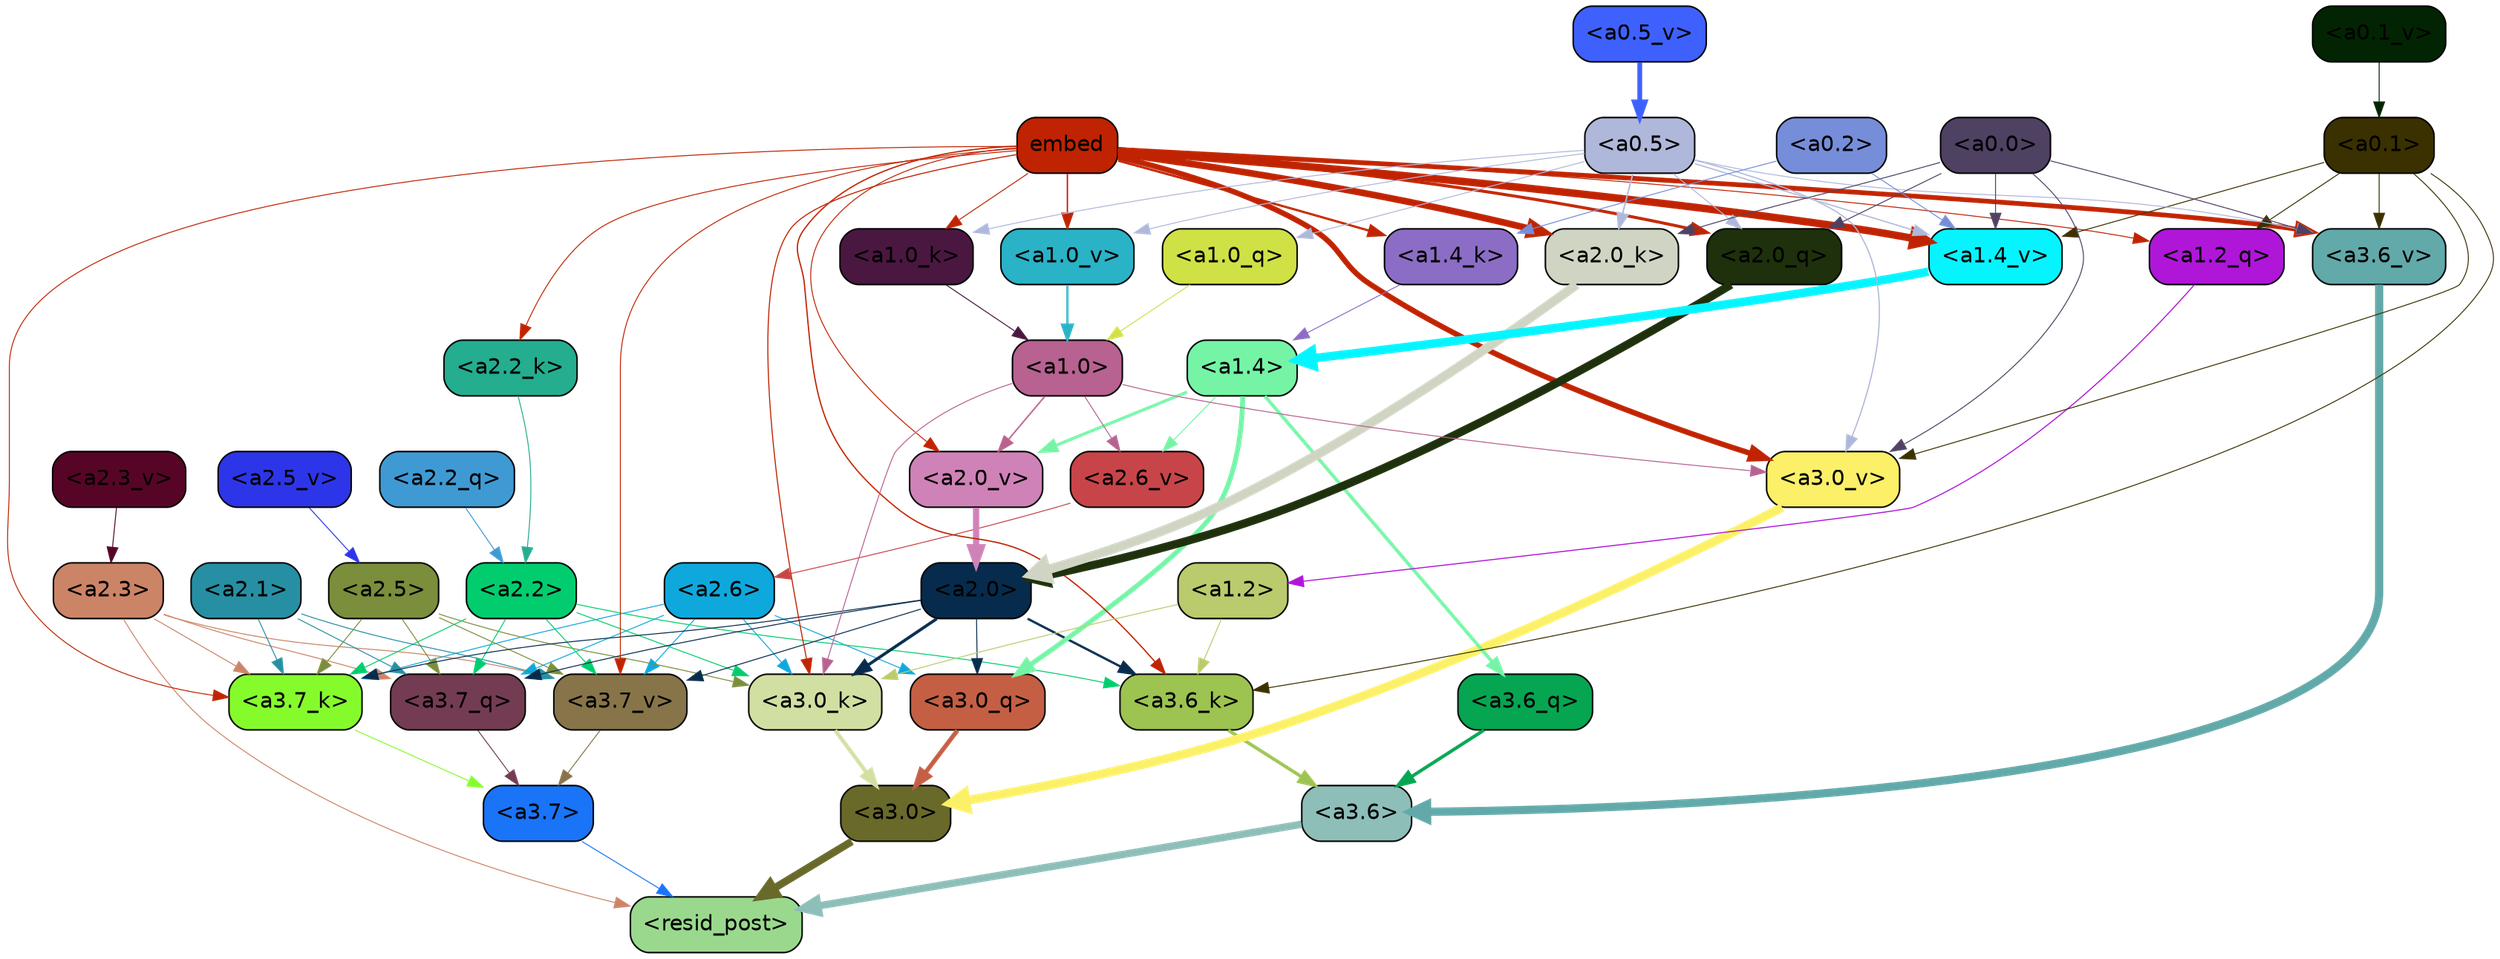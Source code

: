 strict digraph "" {
	graph [bgcolor=transparent,
		layout=dot,
		overlap=false,
		splines=true
	];
	"<a3.7>"	[color=black,
		fillcolor="#1974f8",
		fontname=Helvetica,
		shape=box,
		style="filled, rounded"];
	"<resid_post>"	[color=black,
		fillcolor="#9ad98d",
		fontname=Helvetica,
		shape=box,
		style="filled, rounded"];
	"<a3.7>" -> "<resid_post>"	[color="#1974f8",
		penwidth=0.6];
	"<a3.6>"	[color=black,
		fillcolor="#8dbeb8",
		fontname=Helvetica,
		shape=box,
		style="filled, rounded"];
	"<a3.6>" -> "<resid_post>"	[color="#8dbeb8",
		penwidth=4.7534414529800415];
	"<a3.0>"	[color=black,
		fillcolor="#69692a",
		fontname=Helvetica,
		shape=box,
		style="filled, rounded"];
	"<a3.0>" -> "<resid_post>"	[color="#69692a",
		penwidth=4.898576855659485];
	"<a2.3>"	[color=black,
		fillcolor="#cc8467",
		fontname=Helvetica,
		shape=box,
		style="filled, rounded"];
	"<a2.3>" -> "<resid_post>"	[color="#cc8467",
		penwidth=0.6];
	"<a3.7_q>"	[color=black,
		fillcolor="#743c53",
		fontname=Helvetica,
		shape=box,
		style="filled, rounded"];
	"<a2.3>" -> "<a3.7_q>"	[color="#cc8467",
		penwidth=0.6];
	"<a3.7_k>"	[color=black,
		fillcolor="#85fb2c",
		fontname=Helvetica,
		shape=box,
		style="filled, rounded"];
	"<a2.3>" -> "<a3.7_k>"	[color="#cc8467",
		penwidth=0.6];
	"<a3.7_v>"	[color=black,
		fillcolor="#877549",
		fontname=Helvetica,
		shape=box,
		style="filled, rounded"];
	"<a2.3>" -> "<a3.7_v>"	[color="#cc8467",
		penwidth=0.6];
	"<a3.7_q>" -> "<a3.7>"	[color="#743c53",
		penwidth=0.6];
	"<a3.6_q>"	[color=black,
		fillcolor="#06a551",
		fontname=Helvetica,
		shape=box,
		style="filled, rounded"];
	"<a3.6_q>" -> "<a3.6>"	[color="#06a551",
		penwidth=2.160832464694977];
	"<a3.0_q>"	[color=black,
		fillcolor="#c45f44",
		fontname=Helvetica,
		shape=box,
		style="filled, rounded"];
	"<a3.0_q>" -> "<a3.0>"	[color="#c45f44",
		penwidth=2.870753765106201];
	"<a3.7_k>" -> "<a3.7>"	[color="#85fb2c",
		penwidth=0.6];
	"<a3.6_k>"	[color=black,
		fillcolor="#9dc351",
		fontname=Helvetica,
		shape=box,
		style="filled, rounded"];
	"<a3.6_k>" -> "<a3.6>"	[color="#9dc351",
		penwidth=2.13908451795578];
	"<a3.0_k>"	[color=black,
		fillcolor="#d1dfa3",
		fontname=Helvetica,
		shape=box,
		style="filled, rounded"];
	"<a3.0_k>" -> "<a3.0>"	[color="#d1dfa3",
		penwidth=2.520303964614868];
	"<a3.7_v>" -> "<a3.7>"	[color="#877549",
		penwidth=0.6];
	"<a3.6_v>"	[color=black,
		fillcolor="#62a9a9",
		fontname=Helvetica,
		shape=box,
		style="filled, rounded"];
	"<a3.6_v>" -> "<a3.6>"	[color="#62a9a9",
		penwidth=5.297133803367615];
	"<a3.0_v>"	[color=black,
		fillcolor="#fcf068",
		fontname=Helvetica,
		shape=box,
		style="filled, rounded"];
	"<a3.0_v>" -> "<a3.0>"	[color="#fcf068",
		penwidth=5.680712580680847];
	"<a2.6>"	[color=black,
		fillcolor="#0fa8dd",
		fontname=Helvetica,
		shape=box,
		style="filled, rounded"];
	"<a2.6>" -> "<a3.7_q>"	[color="#0fa8dd",
		penwidth=0.6];
	"<a2.6>" -> "<a3.0_q>"	[color="#0fa8dd",
		penwidth=0.6];
	"<a2.6>" -> "<a3.7_k>"	[color="#0fa8dd",
		penwidth=0.6];
	"<a2.6>" -> "<a3.0_k>"	[color="#0fa8dd",
		penwidth=0.6];
	"<a2.6>" -> "<a3.7_v>"	[color="#0fa8dd",
		penwidth=0.6];
	"<a2.5>"	[color=black,
		fillcolor="#7a8e3b",
		fontname=Helvetica,
		shape=box,
		style="filled, rounded"];
	"<a2.5>" -> "<a3.7_q>"	[color="#7a8e3b",
		penwidth=0.6];
	"<a2.5>" -> "<a3.7_k>"	[color="#7a8e3b",
		penwidth=0.6];
	"<a2.5>" -> "<a3.0_k>"	[color="#7a8e3b",
		penwidth=0.6];
	"<a2.5>" -> "<a3.7_v>"	[color="#7a8e3b",
		penwidth=0.6];
	"<a2.2>"	[color=black,
		fillcolor="#02cd6e",
		fontname=Helvetica,
		shape=box,
		style="filled, rounded"];
	"<a2.2>" -> "<a3.7_q>"	[color="#02cd6e",
		penwidth=0.6];
	"<a2.2>" -> "<a3.7_k>"	[color="#02cd6e",
		penwidth=0.6];
	"<a2.2>" -> "<a3.6_k>"	[color="#02cd6e",
		penwidth=0.6];
	"<a2.2>" -> "<a3.0_k>"	[color="#02cd6e",
		penwidth=0.6];
	"<a2.2>" -> "<a3.7_v>"	[color="#02cd6e",
		penwidth=0.6];
	"<a2.1>"	[color=black,
		fillcolor="#278fa3",
		fontname=Helvetica,
		shape=box,
		style="filled, rounded"];
	"<a2.1>" -> "<a3.7_q>"	[color="#278fa3",
		penwidth=0.6];
	"<a2.1>" -> "<a3.7_k>"	[color="#278fa3",
		penwidth=0.6];
	"<a2.1>" -> "<a3.7_v>"	[color="#278fa3",
		penwidth=0.6];
	"<a2.0>"	[color=black,
		fillcolor="#072b4c",
		fontname=Helvetica,
		shape=box,
		style="filled, rounded"];
	"<a2.0>" -> "<a3.7_q>"	[color="#072b4c",
		penwidth=0.6];
	"<a2.0>" -> "<a3.0_q>"	[color="#072b4c",
		penwidth=0.6];
	"<a2.0>" -> "<a3.7_k>"	[color="#072b4c",
		penwidth=0.6];
	"<a2.0>" -> "<a3.6_k>"	[color="#072b4c",
		penwidth=1.4807794839143753];
	"<a2.0>" -> "<a3.0_k>"	[color="#072b4c",
		penwidth=1.9436544477939606];
	"<a2.0>" -> "<a3.7_v>"	[color="#072b4c",
		penwidth=0.6];
	"<a1.4>"	[color=black,
		fillcolor="#75f4a6",
		fontname=Helvetica,
		shape=box,
		style="filled, rounded"];
	"<a1.4>" -> "<a3.6_q>"	[color="#75f4a6",
		penwidth=2.1635248363018036];
	"<a1.4>" -> "<a3.0_q>"	[color="#75f4a6",
		penwidth=3.1362746953964233];
	"<a2.6_v>"	[color=black,
		fillcolor="#c74548",
		fontname=Helvetica,
		shape=box,
		style="filled, rounded"];
	"<a1.4>" -> "<a2.6_v>"	[color="#75f4a6",
		penwidth=0.6];
	"<a2.0_v>"	[color=black,
		fillcolor="#cf82b7",
		fontname=Helvetica,
		shape=box,
		style="filled, rounded"];
	"<a1.4>" -> "<a2.0_v>"	[color="#75f4a6",
		penwidth=1.9271827340126038];
	embed	[color=black,
		fillcolor="#c02301",
		fontname=Helvetica,
		shape=box,
		style="filled, rounded"];
	embed -> "<a3.7_k>"	[color="#c02301",
		penwidth=0.6];
	embed -> "<a3.6_k>"	[color="#c02301",
		penwidth=0.8202246725559235];
	embed -> "<a3.0_k>"	[color="#c02301",
		penwidth=0.6771316379308701];
	embed -> "<a3.7_v>"	[color="#c02301",
		penwidth=0.6];
	embed -> "<a3.6_v>"	[color="#c02301",
		penwidth=3.067279100418091];
	embed -> "<a3.0_v>"	[color="#c02301",
		penwidth=3.5202720761299133];
	"<a2.0_q>"	[color=black,
		fillcolor="#1e300c",
		fontname=Helvetica,
		shape=box,
		style="filled, rounded"];
	embed -> "<a2.0_q>"	[color="#c02301",
		penwidth=1.9194039106369019];
	"<a2.2_k>"	[color=black,
		fillcolor="#24ad8f",
		fontname=Helvetica,
		shape=box,
		style="filled, rounded"];
	embed -> "<a2.2_k>"	[color="#c02301",
		penwidth=0.6];
	"<a2.0_k>"	[color=black,
		fillcolor="#d0d5c3",
		fontname=Helvetica,
		shape=box,
		style="filled, rounded"];
	embed -> "<a2.0_k>"	[color="#c02301",
		penwidth=4.28515887260437];
	embed -> "<a2.0_v>"	[color="#c02301",
		penwidth=0.6];
	"<a1.2_q>"	[color=black,
		fillcolor="#af16d8",
		fontname=Helvetica,
		shape=box,
		style="filled, rounded"];
	embed -> "<a1.2_q>"	[color="#c02301",
		penwidth=0.6];
	"<a1.4_k>"	[color=black,
		fillcolor="#8c6dc5",
		fontname=Helvetica,
		shape=box,
		style="filled, rounded"];
	embed -> "<a1.4_k>"	[color="#c02301",
		penwidth=1.441945195198059];
	"<a1.0_k>"	[color=black,
		fillcolor="#4a1740",
		fontname=Helvetica,
		shape=box,
		style="filled, rounded"];
	embed -> "<a1.0_k>"	[color="#c02301",
		penwidth=0.6];
	"<a1.4_v>"	[color=black,
		fillcolor="#06f4ff",
		fontname=Helvetica,
		shape=box,
		style="filled, rounded"];
	embed -> "<a1.4_v>"	[color="#c02301",
		penwidth=4.830149412155151];
	"<a1.0_v>"	[color=black,
		fillcolor="#2ab2c6",
		fontname=Helvetica,
		shape=box,
		style="filled, rounded"];
	embed -> "<a1.0_v>"	[color="#c02301",
		penwidth=0.8981428295373917];
	"<a1.2>"	[color=black,
		fillcolor="#bacb6d",
		fontname=Helvetica,
		shape=box,
		style="filled, rounded"];
	"<a1.2>" -> "<a3.6_k>"	[color="#bacb6d",
		penwidth=0.6];
	"<a1.2>" -> "<a3.0_k>"	[color="#bacb6d",
		penwidth=0.6];
	"<a0.1>"	[color=black,
		fillcolor="#3b3000",
		fontname=Helvetica,
		shape=box,
		style="filled, rounded"];
	"<a0.1>" -> "<a3.6_k>"	[color="#3b3000",
		penwidth=0.6];
	"<a0.1>" -> "<a3.6_v>"	[color="#3b3000",
		penwidth=0.6];
	"<a0.1>" -> "<a3.0_v>"	[color="#3b3000",
		penwidth=0.6];
	"<a0.1>" -> "<a1.2_q>"	[color="#3b3000",
		penwidth=0.6];
	"<a0.1>" -> "<a1.4_v>"	[color="#3b3000",
		penwidth=0.6];
	"<a1.0>"	[color=black,
		fillcolor="#b76290",
		fontname=Helvetica,
		shape=box,
		style="filled, rounded"];
	"<a1.0>" -> "<a3.0_k>"	[color="#b76290",
		penwidth=0.6];
	"<a1.0>" -> "<a3.0_v>"	[color="#b76290",
		penwidth=0.6];
	"<a1.0>" -> "<a2.6_v>"	[color="#b76290",
		penwidth=0.6];
	"<a1.0>" -> "<a2.0_v>"	[color="#b76290",
		penwidth=0.9754131138324738];
	"<a0.5>"	[color=black,
		fillcolor="#afb8da",
		fontname=Helvetica,
		shape=box,
		style="filled, rounded"];
	"<a0.5>" -> "<a3.6_v>"	[color="#afb8da",
		penwidth=0.6];
	"<a0.5>" -> "<a3.0_v>"	[color="#afb8da",
		penwidth=0.764040544629097];
	"<a0.5>" -> "<a2.0_q>"	[color="#afb8da",
		penwidth=0.6];
	"<a0.5>" -> "<a2.0_k>"	[color="#afb8da",
		penwidth=0.9763890504837036];
	"<a1.0_q>"	[color=black,
		fillcolor="#d0e146",
		fontname=Helvetica,
		shape=box,
		style="filled, rounded"];
	"<a0.5>" -> "<a1.0_q>"	[color="#afb8da",
		penwidth=0.6];
	"<a0.5>" -> "<a1.0_k>"	[color="#afb8da",
		penwidth=0.6];
	"<a0.5>" -> "<a1.4_v>"	[color="#afb8da",
		penwidth=0.7723740935325623];
	"<a0.5>" -> "<a1.0_v>"	[color="#afb8da",
		penwidth=0.6];
	"<a0.0>"	[color=black,
		fillcolor="#4f4162",
		fontname=Helvetica,
		shape=box,
		style="filled, rounded"];
	"<a0.0>" -> "<a3.6_v>"	[color="#4f4162",
		penwidth=0.6];
	"<a0.0>" -> "<a3.0_v>"	[color="#4f4162",
		penwidth=0.6];
	"<a0.0>" -> "<a2.0_q>"	[color="#4f4162",
		penwidth=0.6];
	"<a0.0>" -> "<a2.0_k>"	[color="#4f4162",
		penwidth=0.6];
	"<a0.0>" -> "<a1.4_v>"	[color="#4f4162",
		penwidth=0.6];
	"<a2.2_q>"	[color=black,
		fillcolor="#3f9ad4",
		fontname=Helvetica,
		shape=box,
		style="filled, rounded"];
	"<a2.2_q>" -> "<a2.2>"	[color="#3f9ad4",
		penwidth=0.6];
	"<a2.0_q>" -> "<a2.0>"	[color="#1e300c",
		penwidth=5.313405752182007];
	"<a2.2_k>" -> "<a2.2>"	[color="#24ad8f",
		penwidth=0.6];
	"<a2.0_k>" -> "<a2.0>"	[color="#d0d5c3",
		penwidth=6.029795527458191];
	"<a2.6_v>" -> "<a2.6>"	[color="#c74548",
		penwidth=0.6];
	"<a2.5_v>"	[color=black,
		fillcolor="#2d35e8",
		fontname=Helvetica,
		shape=box,
		style="filled, rounded"];
	"<a2.5_v>" -> "<a2.5>"	[color="#2d35e8",
		penwidth=0.6];
	"<a2.3_v>"	[color=black,
		fillcolor="#570527",
		fontname=Helvetica,
		shape=box,
		style="filled, rounded"];
	"<a2.3_v>" -> "<a2.3>"	[color="#570527",
		penwidth=0.6];
	"<a2.0_v>" -> "<a2.0>"	[color="#cf82b7",
		penwidth=4.041402816772461];
	"<a1.2_q>" -> "<a1.2>"	[color="#af16d8",
		penwidth=0.6924253702163696];
	"<a1.0_q>" -> "<a1.0>"	[color="#d0e146",
		penwidth=0.6];
	"<a1.4_k>" -> "<a1.4>"	[color="#8c6dc5",
		penwidth=0.6];
	"<a1.0_k>" -> "<a1.0>"	[color="#4a1740",
		penwidth=0.6];
	"<a1.4_v>" -> "<a1.4>"	[color="#06f4ff",
		penwidth=5.515027642250061];
	"<a1.0_v>" -> "<a1.0>"	[color="#2ab2c6",
		penwidth=1.4252789914608002];
	"<a0.2>"	[color=black,
		fillcolor="#768ed9",
		fontname=Helvetica,
		shape=box,
		style="filled, rounded"];
	"<a0.2>" -> "<a1.4_k>"	[color="#768ed9",
		penwidth=0.6];
	"<a0.2>" -> "<a1.4_v>"	[color="#768ed9",
		penwidth=0.6];
	"<a0.5_v>"	[color=black,
		fillcolor="#3e61fd",
		fontname=Helvetica,
		shape=box,
		style="filled, rounded"];
	"<a0.5_v>" -> "<a0.5>"	[color="#3e61fd",
		penwidth=3.088594377040863];
	"<a0.1_v>"	[color=black,
		fillcolor="#032402",
		fontname=Helvetica,
		shape=box,
		style="filled, rounded"];
	"<a0.1_v>" -> "<a0.1>"	[color="#032402",
		penwidth=0.6];
}
